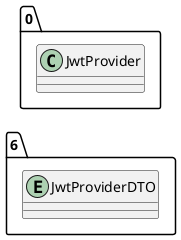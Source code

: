 @startuml 
allow_mixing
left to right direction
package "6"{
entity JwtProviderDTO

}
package "0"{
class JwtProvider
}
@enduml